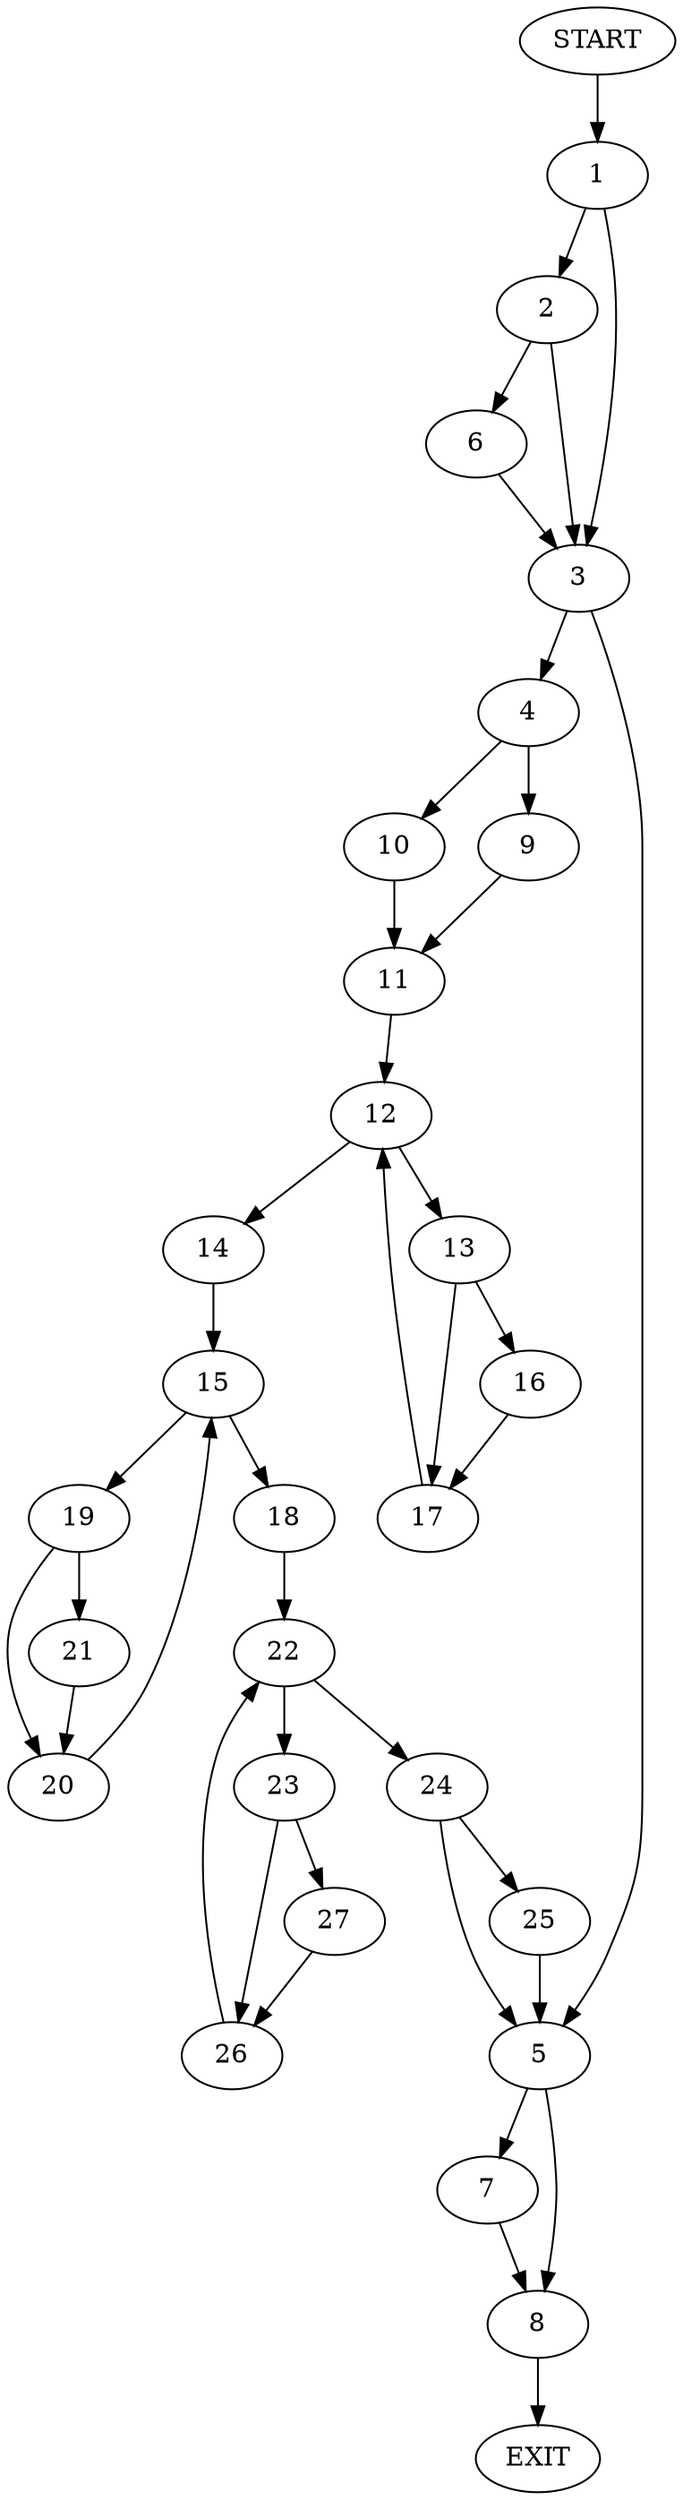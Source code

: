 digraph {
0 [label="START"]
28 [label="EXIT"]
0 -> 1
1 -> 2
1 -> 3
3 -> 4
3 -> 5
2 -> 6
2 -> 3
6 -> 3
5 -> 7
5 -> 8
4 -> 9
4 -> 10
10 -> 11
9 -> 11
11 -> 12
12 -> 13
12 -> 14
14 -> 15
13 -> 16
13 -> 17
16 -> 17
17 -> 12
15 -> 18
15 -> 19
19 -> 20
19 -> 21
18 -> 22
20 -> 15
21 -> 20
22 -> 23
22 -> 24
24 -> 25
24 -> 5
23 -> 26
23 -> 27
26 -> 22
27 -> 26
25 -> 5
8 -> 28
7 -> 8
}
